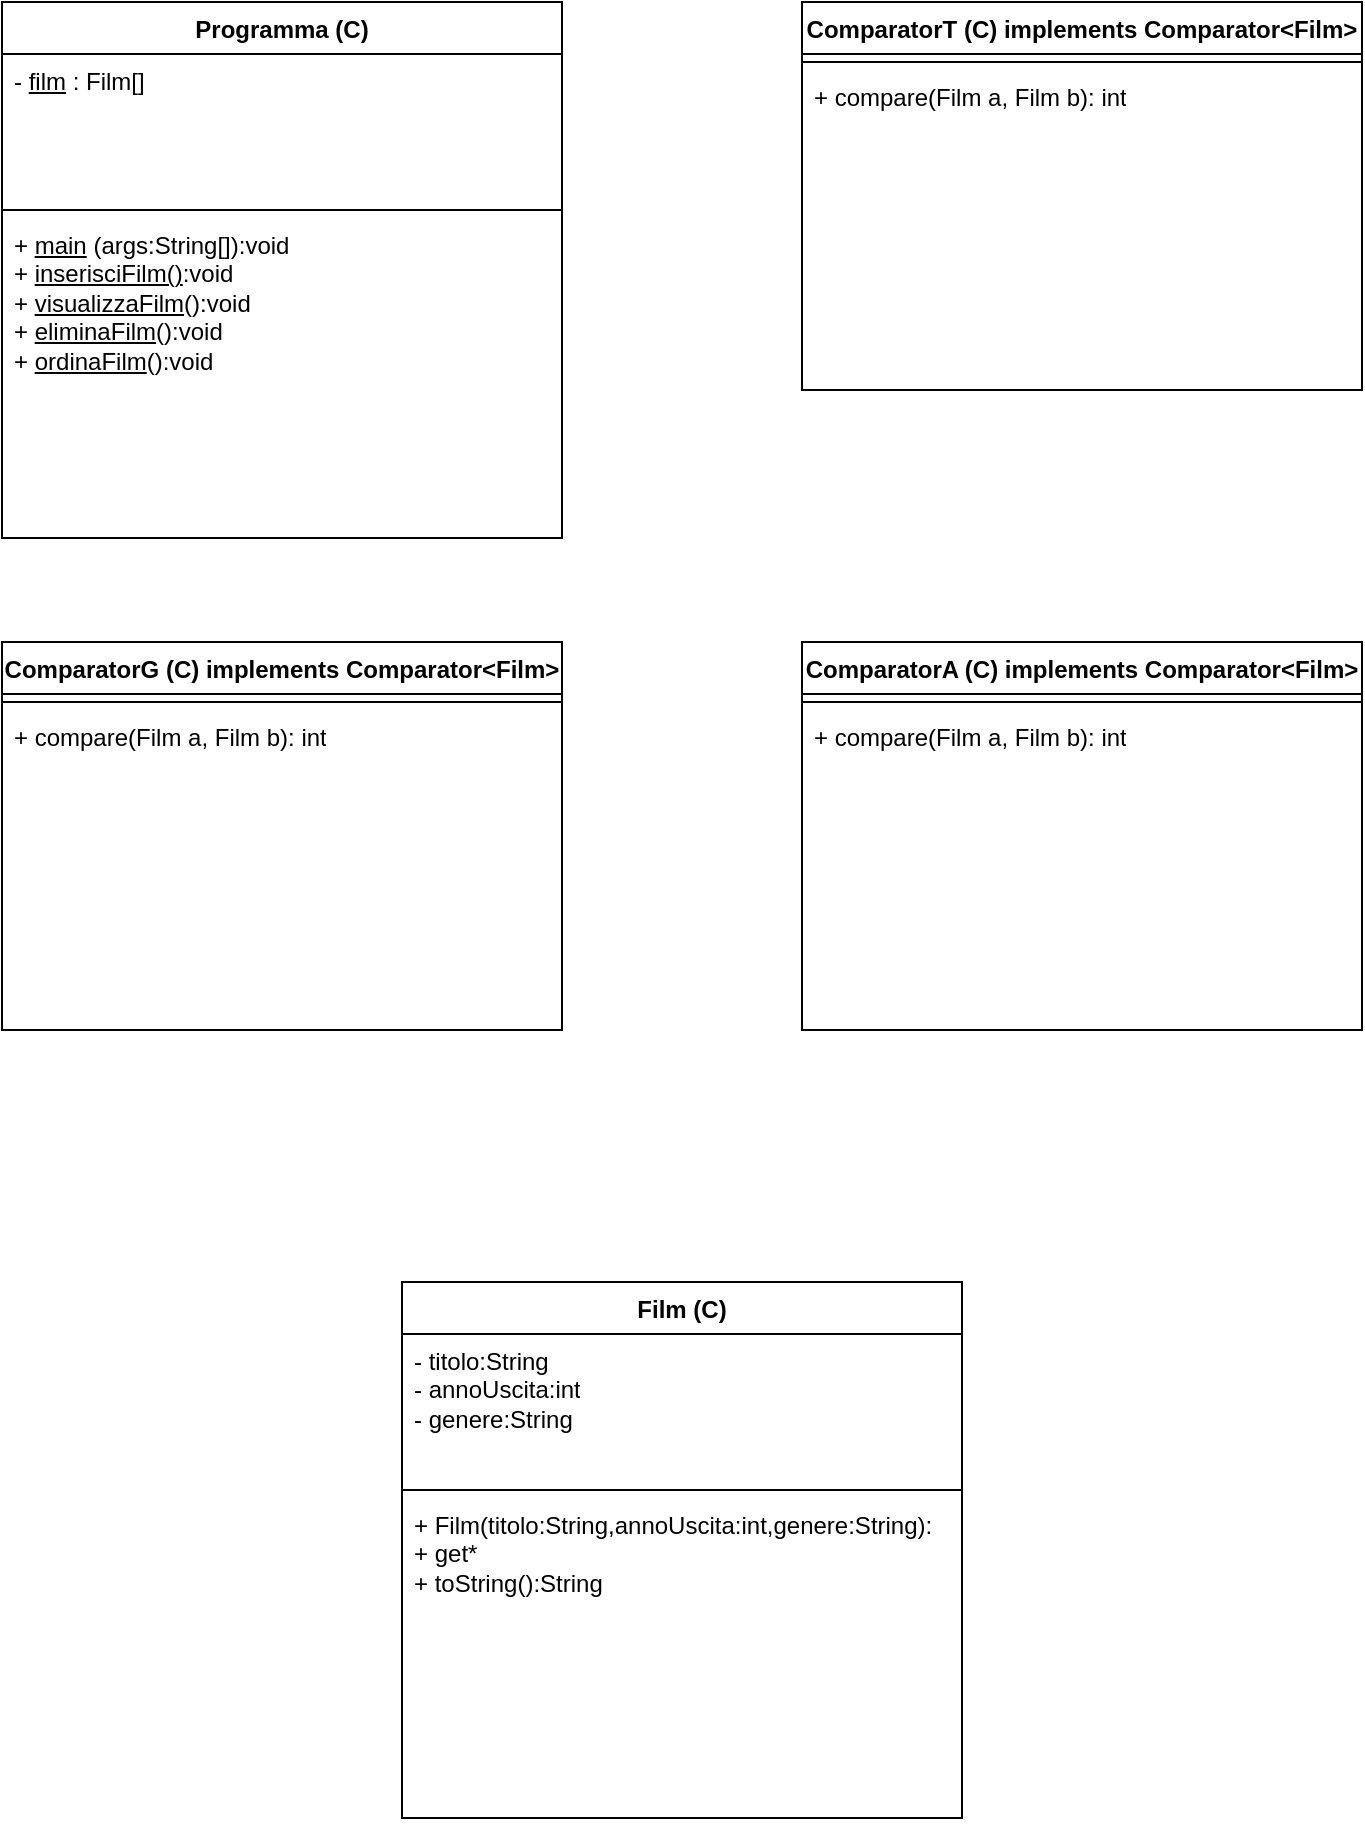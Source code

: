 <mxfile version="21.3.2" type="google">
  <diagram name="Pagina-1" id="TIbi5XY9o0WMuUt4cMGI">
    <mxGraphModel grid="1" page="1" gridSize="10" guides="1" tooltips="1" connect="1" arrows="1" fold="1" pageScale="1" pageWidth="827" pageHeight="1169" math="0" shadow="0">
      <root>
        <mxCell id="0" />
        <mxCell id="1" parent="0" />
        <mxCell id="01xbJRSzkq2dI7hdtQzA-1" value="Programma (C)" style="swimlane;fontStyle=1;align=center;verticalAlign=top;childLayout=stackLayout;horizontal=1;startSize=26;horizontalStack=0;resizeParent=1;resizeParentMax=0;resizeLast=0;collapsible=1;marginBottom=0;whiteSpace=wrap;html=1;" vertex="1" parent="1">
          <mxGeometry x="40" y="40" width="280" height="268" as="geometry" />
        </mxCell>
        <mxCell id="01xbJRSzkq2dI7hdtQzA-2" value="&lt;div&gt;- &lt;u&gt;film&lt;/u&gt; : Film[]&lt;/div&gt;&lt;div&gt;&lt;br&gt;&lt;/div&gt;" style="text;strokeColor=none;fillColor=none;align=left;verticalAlign=top;spacingLeft=4;spacingRight=4;overflow=hidden;rotatable=0;points=[[0,0.5],[1,0.5]];portConstraint=eastwest;whiteSpace=wrap;html=1;" vertex="1" parent="01xbJRSzkq2dI7hdtQzA-1">
          <mxGeometry y="26" width="280" height="74" as="geometry" />
        </mxCell>
        <mxCell id="01xbJRSzkq2dI7hdtQzA-3" value="" style="line;strokeWidth=1;fillColor=none;align=left;verticalAlign=middle;spacingTop=-1;spacingLeft=3;spacingRight=3;rotatable=0;labelPosition=right;points=[];portConstraint=eastwest;strokeColor=inherit;" vertex="1" parent="01xbJRSzkq2dI7hdtQzA-1">
          <mxGeometry y="100" width="280" height="8" as="geometry" />
        </mxCell>
        <mxCell id="01xbJRSzkq2dI7hdtQzA-4" value="&lt;div&gt;+ &lt;u&gt;main&lt;/u&gt; (args:String[]):void&lt;/div&gt;&lt;div&gt;+ &lt;u&gt;inserisciFilm()&lt;/u&gt;:void&lt;/div&gt;&lt;div&gt;+ &lt;u&gt;visualizzaFilm&lt;/u&gt;():void&lt;/div&gt;&lt;div&gt;+ &lt;u&gt;eliminaFilm&lt;/u&gt;():void&lt;/div&gt;&lt;div&gt;+ &lt;u&gt;ordinaFilm&lt;/u&gt;():void&lt;br&gt;&lt;/div&gt;&lt;div&gt;&lt;br&gt; &lt;/div&gt;" style="text;strokeColor=none;fillColor=none;align=left;verticalAlign=top;spacingLeft=4;spacingRight=4;overflow=hidden;rotatable=0;points=[[0,0.5],[1,0.5]];portConstraint=eastwest;whiteSpace=wrap;html=1;" vertex="1" parent="01xbJRSzkq2dI7hdtQzA-1">
          <mxGeometry y="108" width="280" height="160" as="geometry" />
        </mxCell>
        <mxCell id="01xbJRSzkq2dI7hdtQzA-9" value="ComparatorA (C) implements Comparator&amp;lt;Film&amp;gt;" style="swimlane;fontStyle=1;align=center;verticalAlign=top;childLayout=stackLayout;horizontal=1;startSize=26;horizontalStack=0;resizeParent=1;resizeParentMax=0;resizeLast=0;collapsible=1;marginBottom=0;whiteSpace=wrap;html=1;" vertex="1" parent="1">
          <mxGeometry x="440" y="360" width="280" height="194" as="geometry" />
        </mxCell>
        <mxCell id="01xbJRSzkq2dI7hdtQzA-11" value="" style="line;strokeWidth=1;fillColor=none;align=left;verticalAlign=middle;spacingTop=-1;spacingLeft=3;spacingRight=3;rotatable=0;labelPosition=right;points=[];portConstraint=eastwest;strokeColor=inherit;" vertex="1" parent="01xbJRSzkq2dI7hdtQzA-9">
          <mxGeometry y="26" width="280" height="8" as="geometry" />
        </mxCell>
        <mxCell id="01xbJRSzkq2dI7hdtQzA-12" value="+ compare(Film a, Film b): int" style="text;strokeColor=none;fillColor=none;align=left;verticalAlign=top;spacingLeft=4;spacingRight=4;overflow=hidden;rotatable=0;points=[[0,0.5],[1,0.5]];portConstraint=eastwest;whiteSpace=wrap;html=1;" vertex="1" parent="01xbJRSzkq2dI7hdtQzA-9">
          <mxGeometry y="34" width="280" height="160" as="geometry" />
        </mxCell>
        <mxCell id="01xbJRSzkq2dI7hdtQzA-13" value="ComparatorG (C) implements Comparator&amp;lt;Film&amp;gt;" style="swimlane;fontStyle=1;align=center;verticalAlign=top;childLayout=stackLayout;horizontal=1;startSize=26;horizontalStack=0;resizeParent=1;resizeParentMax=0;resizeLast=0;collapsible=1;marginBottom=0;whiteSpace=wrap;html=1;" vertex="1" parent="1">
          <mxGeometry x="40" y="360" width="280" height="194" as="geometry" />
        </mxCell>
        <mxCell id="01xbJRSzkq2dI7hdtQzA-15" value="" style="line;strokeWidth=1;fillColor=none;align=left;verticalAlign=middle;spacingTop=-1;spacingLeft=3;spacingRight=3;rotatable=0;labelPosition=right;points=[];portConstraint=eastwest;strokeColor=inherit;" vertex="1" parent="01xbJRSzkq2dI7hdtQzA-13">
          <mxGeometry y="26" width="280" height="8" as="geometry" />
        </mxCell>
        <mxCell id="01xbJRSzkq2dI7hdtQzA-16" value="+ compare(Film a, Film b): int" style="text;strokeColor=none;fillColor=none;align=left;verticalAlign=top;spacingLeft=4;spacingRight=4;overflow=hidden;rotatable=0;points=[[0,0.5],[1,0.5]];portConstraint=eastwest;whiteSpace=wrap;html=1;" vertex="1" parent="01xbJRSzkq2dI7hdtQzA-13">
          <mxGeometry y="34" width="280" height="160" as="geometry" />
        </mxCell>
        <mxCell id="01xbJRSzkq2dI7hdtQzA-17" value="ComparatorT (C) implements Comparator&amp;lt;Film&amp;gt;" style="swimlane;fontStyle=1;align=center;verticalAlign=top;childLayout=stackLayout;horizontal=1;startSize=26;horizontalStack=0;resizeParent=1;resizeParentMax=0;resizeLast=0;collapsible=1;marginBottom=0;whiteSpace=wrap;html=1;" vertex="1" parent="1">
          <mxGeometry x="440" y="40" width="280" height="194" as="geometry" />
        </mxCell>
        <mxCell id="01xbJRSzkq2dI7hdtQzA-19" value="" style="line;strokeWidth=1;fillColor=none;align=left;verticalAlign=middle;spacingTop=-1;spacingLeft=3;spacingRight=3;rotatable=0;labelPosition=right;points=[];portConstraint=eastwest;strokeColor=inherit;" vertex="1" parent="01xbJRSzkq2dI7hdtQzA-17">
          <mxGeometry y="26" width="280" height="8" as="geometry" />
        </mxCell>
        <mxCell id="01xbJRSzkq2dI7hdtQzA-20" value="+ compare(Film a, Film b): int" style="text;strokeColor=none;fillColor=none;align=left;verticalAlign=top;spacingLeft=4;spacingRight=4;overflow=hidden;rotatable=0;points=[[0,0.5],[1,0.5]];portConstraint=eastwest;whiteSpace=wrap;html=1;" vertex="1" parent="01xbJRSzkq2dI7hdtQzA-17">
          <mxGeometry y="34" width="280" height="160" as="geometry" />
        </mxCell>
        <mxCell id="01xbJRSzkq2dI7hdtQzA-25" value="Film (C)" style="swimlane;fontStyle=1;align=center;verticalAlign=top;childLayout=stackLayout;horizontal=1;startSize=26;horizontalStack=0;resizeParent=1;resizeParentMax=0;resizeLast=0;collapsible=1;marginBottom=0;whiteSpace=wrap;html=1;" vertex="1" parent="1">
          <mxGeometry x="240" y="680" width="280" height="268" as="geometry" />
        </mxCell>
        <mxCell id="01xbJRSzkq2dI7hdtQzA-26" value="&lt;div&gt;- titolo:String&lt;/div&gt;&lt;div&gt;- annoUscita:int&lt;/div&gt;&lt;div&gt;- genere:String&lt;br&gt;&lt;/div&gt;" style="text;strokeColor=none;fillColor=none;align=left;verticalAlign=top;spacingLeft=4;spacingRight=4;overflow=hidden;rotatable=0;points=[[0,0.5],[1,0.5]];portConstraint=eastwest;whiteSpace=wrap;html=1;" vertex="1" parent="01xbJRSzkq2dI7hdtQzA-25">
          <mxGeometry y="26" width="280" height="74" as="geometry" />
        </mxCell>
        <mxCell id="01xbJRSzkq2dI7hdtQzA-27" value="" style="line;strokeWidth=1;fillColor=none;align=left;verticalAlign=middle;spacingTop=-1;spacingLeft=3;spacingRight=3;rotatable=0;labelPosition=right;points=[];portConstraint=eastwest;strokeColor=inherit;" vertex="1" parent="01xbJRSzkq2dI7hdtQzA-25">
          <mxGeometry y="100" width="280" height="8" as="geometry" />
        </mxCell>
        <mxCell id="01xbJRSzkq2dI7hdtQzA-28" value="&lt;div&gt;+ Film(titolo:String,annoUscita:int,genere:String): &lt;br&gt;&lt;/div&gt;&lt;div&gt;+ get*&lt;/div&gt;&lt;div&gt;+ toString():String&lt;br&gt;&lt;/div&gt;" style="text;strokeColor=none;fillColor=none;align=left;verticalAlign=top;spacingLeft=4;spacingRight=4;overflow=hidden;rotatable=0;points=[[0,0.5],[1,0.5]];portConstraint=eastwest;whiteSpace=wrap;html=1;" vertex="1" parent="01xbJRSzkq2dI7hdtQzA-25">
          <mxGeometry y="108" width="280" height="160" as="geometry" />
        </mxCell>
      </root>
    </mxGraphModel>
  </diagram>
</mxfile>
